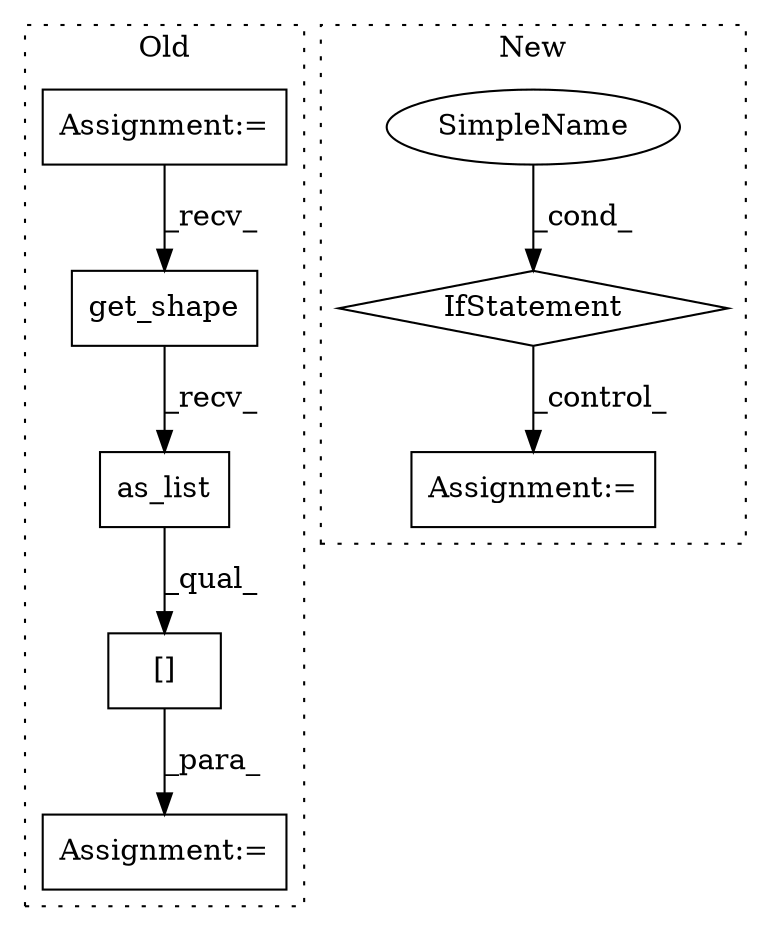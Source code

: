 digraph G {
subgraph cluster0 {
1 [label="as_list" a="32" s="2356" l="9" shape="box"];
3 [label="Assignment:=" a="7" s="2336" l="1" shape="box"];
4 [label="get_shape" a="32" s="2344" l="11" shape="box"];
7 [label="[]" a="2" s="2337,2384" l="29,1" shape="box"];
8 [label="Assignment:=" a="7" s="2269" l="1" shape="box"];
label = "Old";
style="dotted";
}
subgraph cluster1 {
2 [label="IfStatement" a="25" s="1803,1825" l="4,2" shape="diamond"];
5 [label="Assignment:=" a="7" s="1847" l="1" shape="box"];
6 [label="SimpleName" a="42" s="" l="" shape="ellipse"];
label = "New";
style="dotted";
}
1 -> 7 [label="_qual_"];
2 -> 5 [label="_control_"];
4 -> 1 [label="_recv_"];
6 -> 2 [label="_cond_"];
7 -> 3 [label="_para_"];
8 -> 4 [label="_recv_"];
}